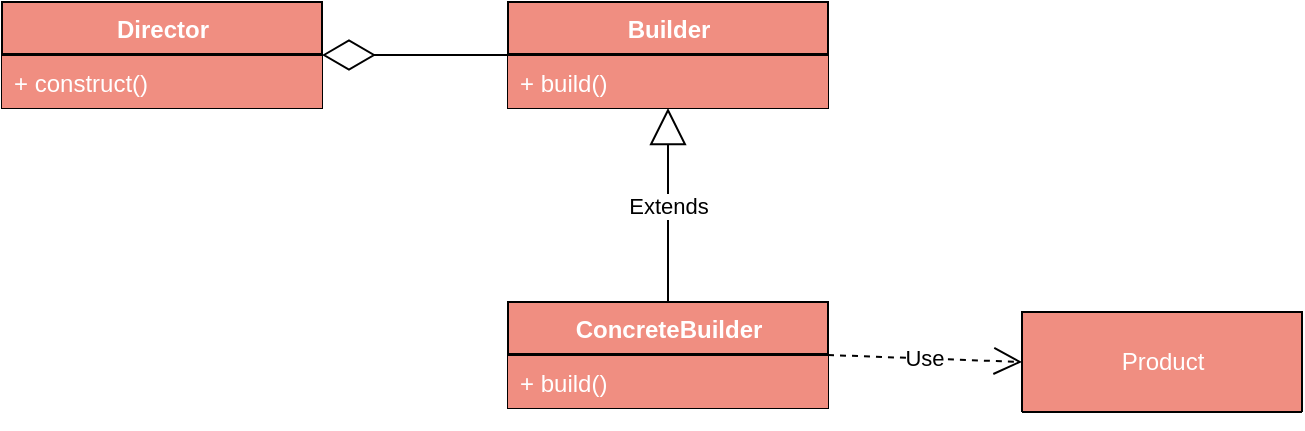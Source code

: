 <mxfile version="12.4.7" type="github">
  <diagram id="1CAOGgvIvjKLpsvZ2Gji" name="Page-1">
    <mxGraphModel dx="1186" dy="741" grid="1" gridSize="10" guides="1" tooltips="1" connect="1" arrows="1" fold="1" page="1" pageScale="1" pageWidth="827" pageHeight="1169" math="0" shadow="0">
      <root>
        <mxCell id="0"/>
        <mxCell id="1" parent="0"/>
        <mxCell id="thZ5vhYtM6uTpVSWlaAe-1" value="Builder" style="swimlane;fontStyle=1;align=center;verticalAlign=top;childLayout=stackLayout;horizontal=1;startSize=26;horizontalStack=0;resizeParent=1;resizeParentMax=0;resizeLast=0;collapsible=1;marginBottom=0;fillColor=#F08E81;fontColor=#FFFFFF;html=1;" parent="1" vertex="1">
          <mxGeometry x="333" y="220" width="160" height="53" as="geometry"/>
        </mxCell>
        <mxCell id="thZ5vhYtM6uTpVSWlaAe-2" value="" style="line;strokeWidth=1;fillColor=#F08E81;align=left;verticalAlign=middle;spacingTop=-1;spacingLeft=3;spacingRight=3;rotatable=0;labelPosition=right;points=[];portConstraint=eastwest;fontColor=#FFFFFF;" parent="thZ5vhYtM6uTpVSWlaAe-1" vertex="1">
          <mxGeometry y="26" width="160" height="1" as="geometry"/>
        </mxCell>
        <mxCell id="thZ5vhYtM6uTpVSWlaAe-3" value="+ build()" style="text;strokeColor=none;fillColor=#F08E81;align=left;verticalAlign=top;spacingLeft=4;spacingRight=4;overflow=hidden;rotatable=0;points=[[0,0.5],[1,0.5]];portConstraint=eastwest;fontColor=#FFFFFF;" parent="thZ5vhYtM6uTpVSWlaAe-1" vertex="1">
          <mxGeometry y="27" width="160" height="26" as="geometry"/>
        </mxCell>
        <mxCell id="thZ5vhYtM6uTpVSWlaAe-4" value="ConcreteBuilder" style="swimlane;fontStyle=1;align=center;verticalAlign=top;childLayout=stackLayout;horizontal=1;startSize=26;horizontalStack=0;resizeParent=1;resizeParentMax=0;resizeLast=0;collapsible=1;marginBottom=0;fillColor=#F08E81;fontColor=#FFFFFF;html=1;" parent="1" vertex="1">
          <mxGeometry x="333" y="370" width="160" height="53" as="geometry"/>
        </mxCell>
        <mxCell id="thZ5vhYtM6uTpVSWlaAe-5" value="" style="line;strokeWidth=1;fillColor=#F08E81;align=left;verticalAlign=middle;spacingTop=-1;spacingLeft=3;spacingRight=3;rotatable=0;labelPosition=right;points=[];portConstraint=eastwest;fontColor=#FFFFFF;" parent="thZ5vhYtM6uTpVSWlaAe-4" vertex="1">
          <mxGeometry y="26" width="160" height="1" as="geometry"/>
        </mxCell>
        <mxCell id="thZ5vhYtM6uTpVSWlaAe-6" value="+ build()" style="text;strokeColor=none;fillColor=#F08E81;align=left;verticalAlign=top;spacingLeft=4;spacingRight=4;overflow=hidden;rotatable=0;points=[[0,0.5],[1,0.5]];portConstraint=eastwest;fontColor=#FFFFFF;" parent="thZ5vhYtM6uTpVSWlaAe-4" vertex="1">
          <mxGeometry y="27" width="160" height="26" as="geometry"/>
        </mxCell>
        <mxCell id="thZ5vhYtM6uTpVSWlaAe-7" value="Extends" style="endArrow=block;endSize=16;endFill=0;html=1;fontColor=#000000;exitX=0.5;exitY=0;exitDx=0;exitDy=0;entryX=0.5;entryY=1;entryDx=0;entryDy=0;" parent="1" source="thZ5vhYtM6uTpVSWlaAe-4" target="thZ5vhYtM6uTpVSWlaAe-1" edge="1">
          <mxGeometry width="160" relative="1" as="geometry">
            <mxPoint x="173" y="300" as="sourcePoint"/>
            <mxPoint x="333" y="300" as="targetPoint"/>
          </mxGeometry>
        </mxCell>
        <mxCell id="thZ5vhYtM6uTpVSWlaAe-8" value="Product" style="swimlane;fontStyle=0;childLayout=stackLayout;horizontal=1;startSize=50;fillColor=#F08E81;horizontalStack=0;resizeParent=1;resizeParentMax=0;resizeLast=0;collapsible=1;marginBottom=0;fontColor=#FFFFFF;html=1;strokeColor=#000000;" parent="1" vertex="1">
          <mxGeometry x="590" y="375" width="140" height="50" as="geometry">
            <mxRectangle x="560" y="370" width="70" height="50" as="alternateBounds"/>
          </mxGeometry>
        </mxCell>
        <mxCell id="thZ5vhYtM6uTpVSWlaAe-9" style="edgeStyle=orthogonalEdgeStyle;rounded=0;orthogonalLoop=1;jettySize=auto;html=1;exitX=0.5;exitY=1;exitDx=0;exitDy=0;startSize=26;fontColor=#FFFFFF;" parent="1" source="thZ5vhYtM6uTpVSWlaAe-8" target="thZ5vhYtM6uTpVSWlaAe-8" edge="1">
          <mxGeometry relative="1" as="geometry"/>
        </mxCell>
        <mxCell id="thZ5vhYtM6uTpVSWlaAe-10" value="Use" style="endArrow=open;endSize=12;dashed=1;html=1;fontColor=#000000;entryX=0;entryY=0.5;entryDx=0;entryDy=0;exitX=1;exitY=0.5;exitDx=0;exitDy=0;" parent="1" source="thZ5vhYtM6uTpVSWlaAe-4" target="thZ5vhYtM6uTpVSWlaAe-8" edge="1">
          <mxGeometry width="160" relative="1" as="geometry">
            <mxPoint x="540" y="400" as="sourcePoint"/>
            <mxPoint x="650" y="400" as="targetPoint"/>
          </mxGeometry>
        </mxCell>
        <mxCell id="thZ5vhYtM6uTpVSWlaAe-11" value="Director" style="swimlane;fontStyle=1;align=center;verticalAlign=top;childLayout=stackLayout;horizontal=1;startSize=26;horizontalStack=0;resizeParent=1;resizeParentMax=0;resizeLast=0;collapsible=1;marginBottom=0;fillColor=#F08E81;fontColor=#FFFFFF;html=1;" parent="1" vertex="1">
          <mxGeometry x="80" y="220" width="160" height="53" as="geometry"/>
        </mxCell>
        <mxCell id="thZ5vhYtM6uTpVSWlaAe-12" value="" style="line;strokeWidth=1;fillColor=#F08E81;align=left;verticalAlign=middle;spacingTop=-1;spacingLeft=3;spacingRight=3;rotatable=0;labelPosition=right;points=[];portConstraint=eastwest;fontColor=#FFFFFF;" parent="thZ5vhYtM6uTpVSWlaAe-11" vertex="1">
          <mxGeometry y="26" width="160" height="1" as="geometry"/>
        </mxCell>
        <mxCell id="thZ5vhYtM6uTpVSWlaAe-13" value="+ construct()" style="text;strokeColor=none;fillColor=#F08E81;align=left;verticalAlign=top;spacingLeft=4;spacingRight=4;overflow=hidden;rotatable=0;points=[[0,0.5],[1,0.5]];portConstraint=eastwest;fontColor=#FFFFFF;" parent="thZ5vhYtM6uTpVSWlaAe-11" vertex="1">
          <mxGeometry y="27" width="160" height="26" as="geometry"/>
        </mxCell>
        <mxCell id="thZ5vhYtM6uTpVSWlaAe-14" value="" style="endArrow=diamondThin;endFill=0;endSize=24;html=1;fontColor=#000000;entryX=1;entryY=0.5;entryDx=0;entryDy=0;exitX=0;exitY=0.5;exitDx=0;exitDy=0;" parent="1" source="thZ5vhYtM6uTpVSWlaAe-1" target="thZ5vhYtM6uTpVSWlaAe-11" edge="1">
          <mxGeometry width="160" relative="1" as="geometry">
            <mxPoint x="70" y="400" as="sourcePoint"/>
            <mxPoint x="230" y="400" as="targetPoint"/>
          </mxGeometry>
        </mxCell>
      </root>
    </mxGraphModel>
  </diagram>
</mxfile>
